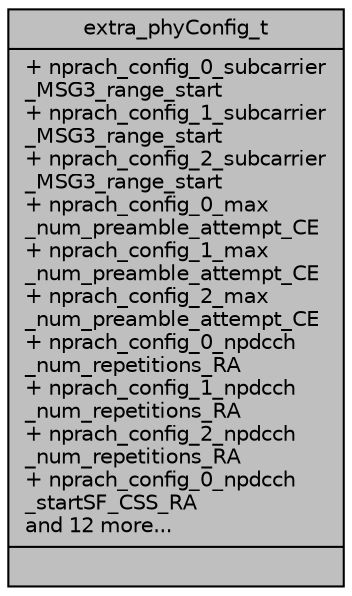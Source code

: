 digraph "extra_phyConfig_t"
{
 // LATEX_PDF_SIZE
  edge [fontname="Helvetica",fontsize="10",labelfontname="Helvetica",labelfontsize="10"];
  node [fontname="Helvetica",fontsize="10",shape=record];
  Node1 [label="{extra_phyConfig_t\n|+ nprach_config_0_subcarrier\l_MSG3_range_start\l+ nprach_config_1_subcarrier\l_MSG3_range_start\l+ nprach_config_2_subcarrier\l_MSG3_range_start\l+ nprach_config_0_max\l_num_preamble_attempt_CE\l+ nprach_config_1_max\l_num_preamble_attempt_CE\l+ nprach_config_2_max\l_num_preamble_attempt_CE\l+ nprach_config_0_npdcch\l_num_repetitions_RA\l+ nprach_config_1_npdcch\l_num_repetitions_RA\l+ nprach_config_2_npdcch\l_num_repetitions_RA\l+ nprach_config_0_npdcch\l_startSF_CSS_RA\land 12 more...\l|}",height=0.2,width=0.4,color="black", fillcolor="grey75", style="filled", fontcolor="black",tooltip=" "];
}
